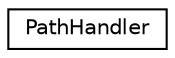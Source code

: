 digraph "Graphical Class Hierarchy"
{
  edge [fontname="Helvetica",fontsize="10",labelfontname="Helvetica",labelfontsize="10"];
  node [fontname="Helvetica",fontsize="10",shape=record];
  rankdir="LR";
  Node0 [label="PathHandler",height=0.2,width=0.4,color="black", fillcolor="white", style="filled",URL="$class_path_handler.html",tooltip="Handle path matching for an incoming HTTP request. "];
}
